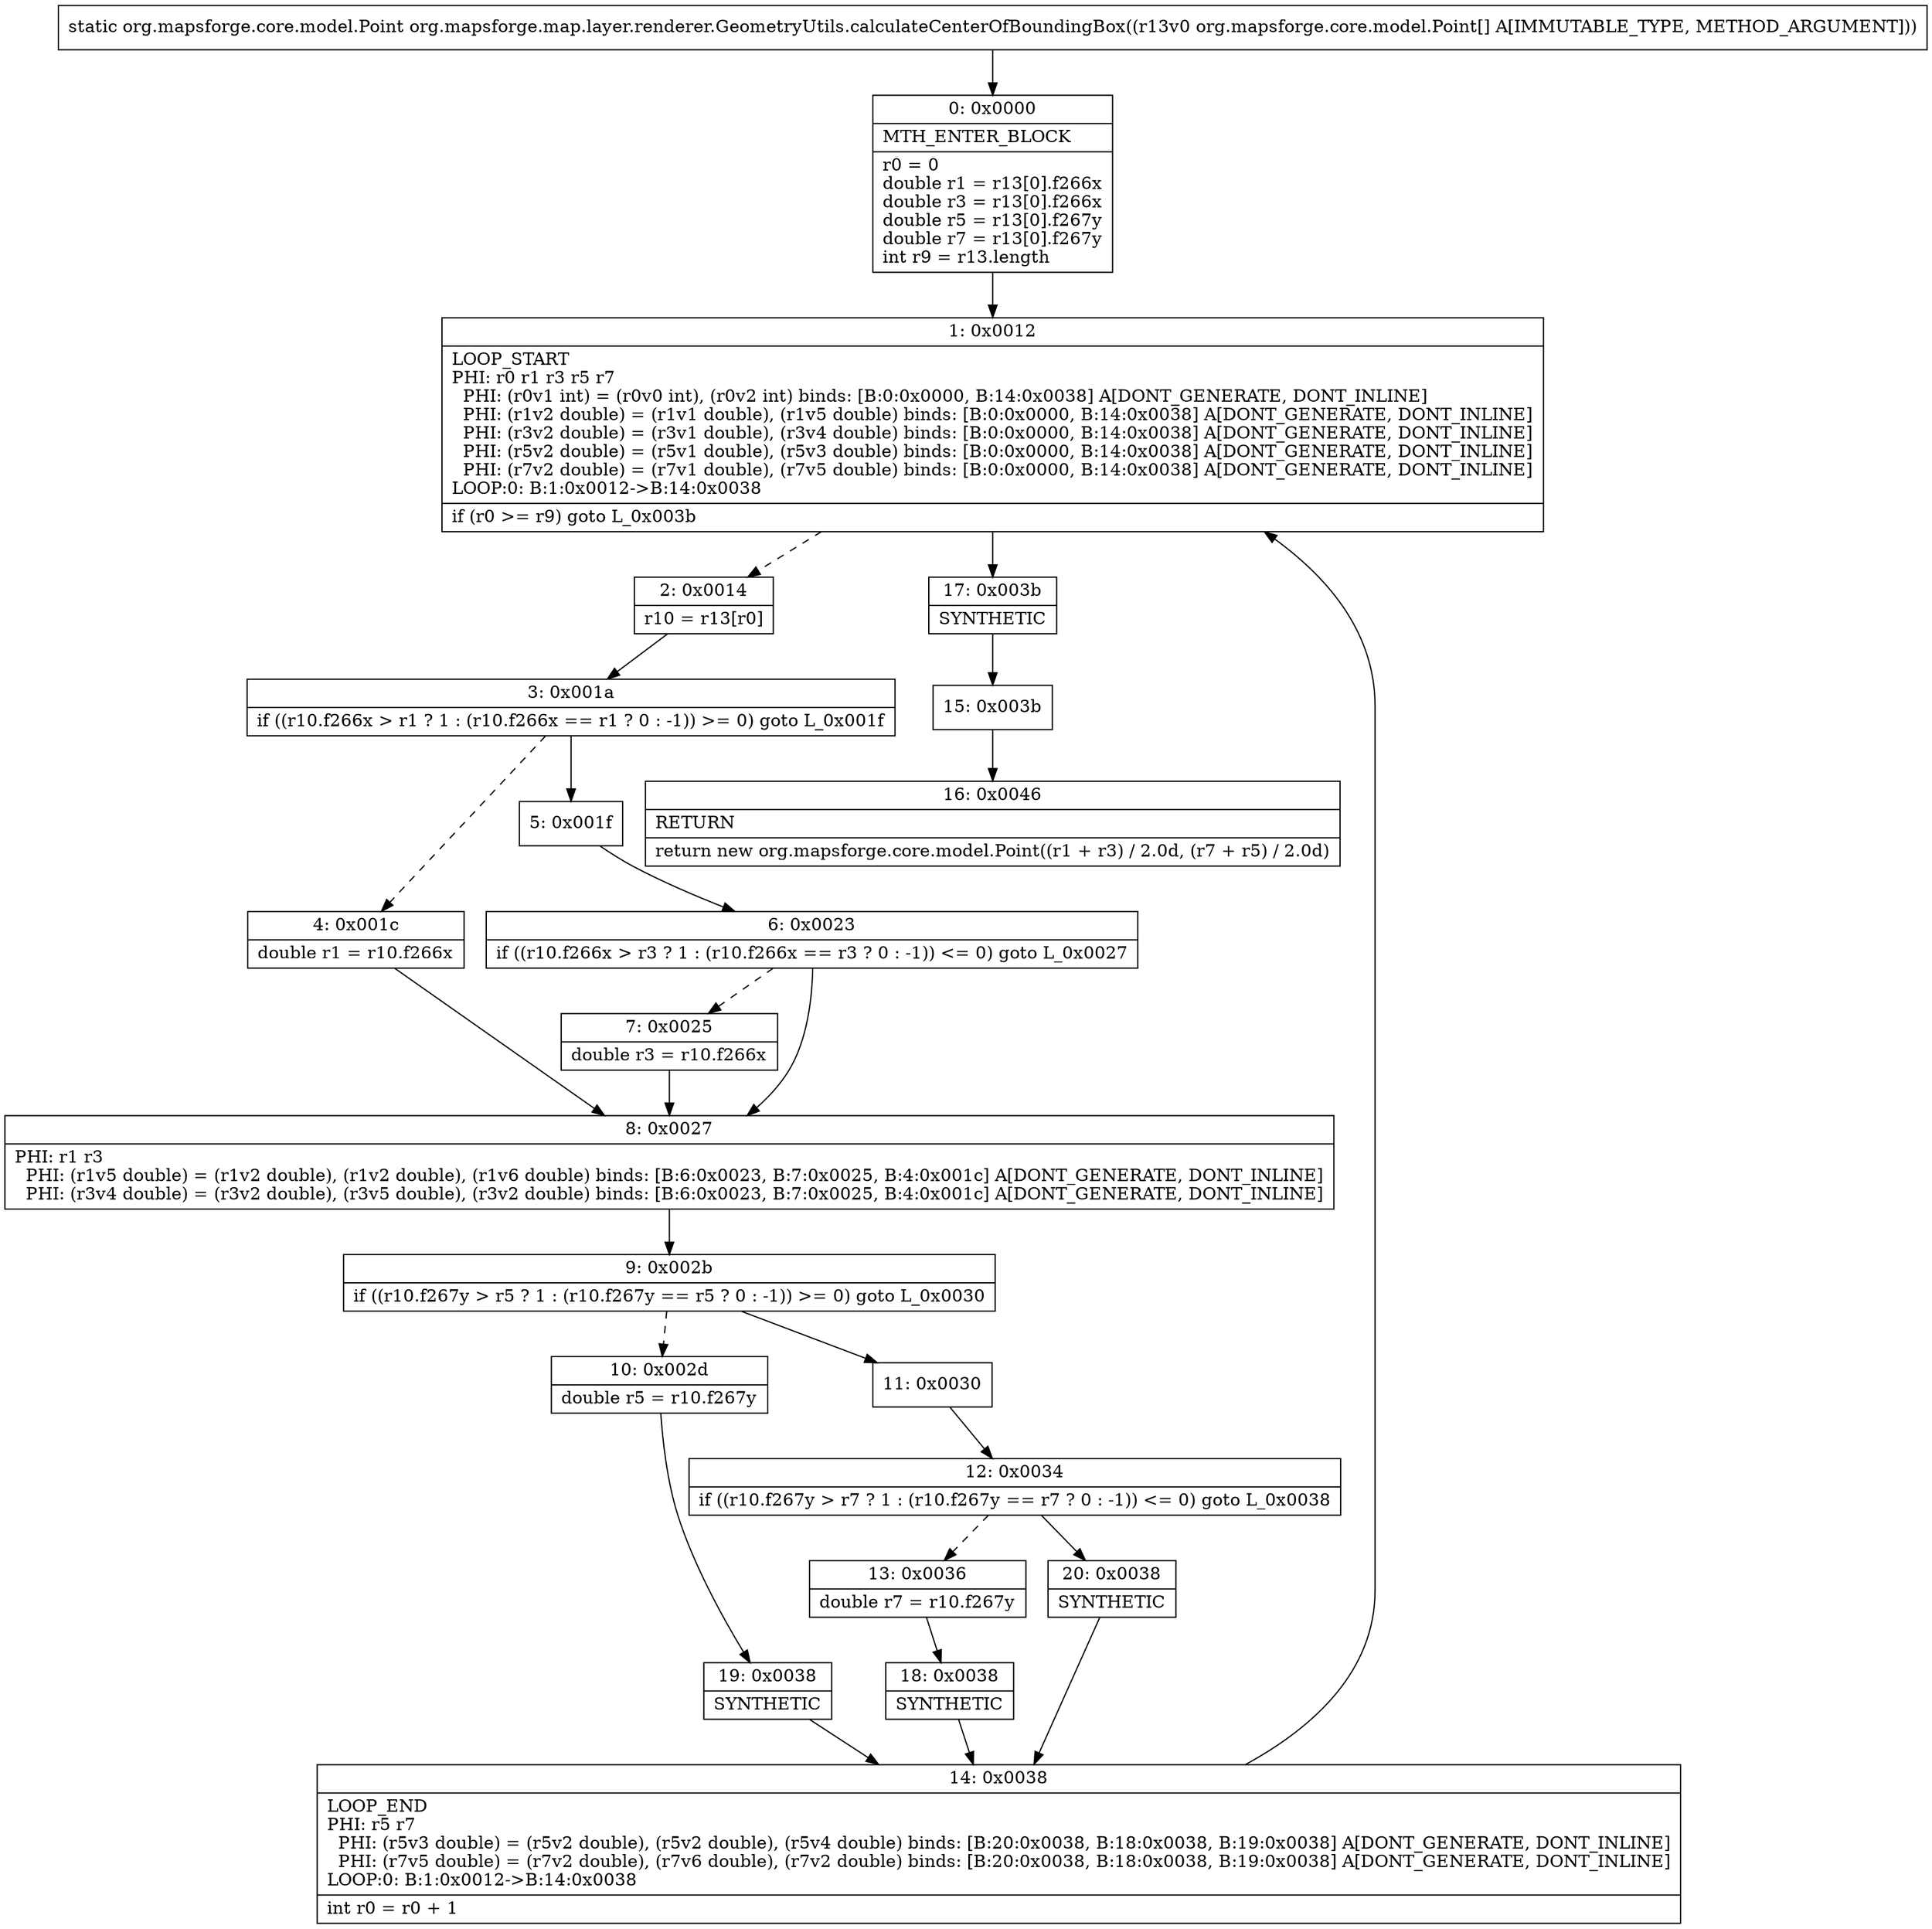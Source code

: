 digraph "CFG fororg.mapsforge.map.layer.renderer.GeometryUtils.calculateCenterOfBoundingBox([Lorg\/mapsforge\/core\/model\/Point;)Lorg\/mapsforge\/core\/model\/Point;" {
Node_0 [shape=record,label="{0\:\ 0x0000|MTH_ENTER_BLOCK\l|r0 = 0\ldouble r1 = r13[0].f266x\ldouble r3 = r13[0].f266x\ldouble r5 = r13[0].f267y\ldouble r7 = r13[0].f267y\lint r9 = r13.length\l}"];
Node_1 [shape=record,label="{1\:\ 0x0012|LOOP_START\lPHI: r0 r1 r3 r5 r7 \l  PHI: (r0v1 int) = (r0v0 int), (r0v2 int) binds: [B:0:0x0000, B:14:0x0038] A[DONT_GENERATE, DONT_INLINE]\l  PHI: (r1v2 double) = (r1v1 double), (r1v5 double) binds: [B:0:0x0000, B:14:0x0038] A[DONT_GENERATE, DONT_INLINE]\l  PHI: (r3v2 double) = (r3v1 double), (r3v4 double) binds: [B:0:0x0000, B:14:0x0038] A[DONT_GENERATE, DONT_INLINE]\l  PHI: (r5v2 double) = (r5v1 double), (r5v3 double) binds: [B:0:0x0000, B:14:0x0038] A[DONT_GENERATE, DONT_INLINE]\l  PHI: (r7v2 double) = (r7v1 double), (r7v5 double) binds: [B:0:0x0000, B:14:0x0038] A[DONT_GENERATE, DONT_INLINE]\lLOOP:0: B:1:0x0012\-\>B:14:0x0038\l|if (r0 \>= r9) goto L_0x003b\l}"];
Node_2 [shape=record,label="{2\:\ 0x0014|r10 = r13[r0]\l}"];
Node_3 [shape=record,label="{3\:\ 0x001a|if ((r10.f266x \> r1 ? 1 : (r10.f266x == r1 ? 0 : \-1)) \>= 0) goto L_0x001f\l}"];
Node_4 [shape=record,label="{4\:\ 0x001c|double r1 = r10.f266x\l}"];
Node_5 [shape=record,label="{5\:\ 0x001f}"];
Node_6 [shape=record,label="{6\:\ 0x0023|if ((r10.f266x \> r3 ? 1 : (r10.f266x == r3 ? 0 : \-1)) \<= 0) goto L_0x0027\l}"];
Node_7 [shape=record,label="{7\:\ 0x0025|double r3 = r10.f266x\l}"];
Node_8 [shape=record,label="{8\:\ 0x0027|PHI: r1 r3 \l  PHI: (r1v5 double) = (r1v2 double), (r1v2 double), (r1v6 double) binds: [B:6:0x0023, B:7:0x0025, B:4:0x001c] A[DONT_GENERATE, DONT_INLINE]\l  PHI: (r3v4 double) = (r3v2 double), (r3v5 double), (r3v2 double) binds: [B:6:0x0023, B:7:0x0025, B:4:0x001c] A[DONT_GENERATE, DONT_INLINE]\l}"];
Node_9 [shape=record,label="{9\:\ 0x002b|if ((r10.f267y \> r5 ? 1 : (r10.f267y == r5 ? 0 : \-1)) \>= 0) goto L_0x0030\l}"];
Node_10 [shape=record,label="{10\:\ 0x002d|double r5 = r10.f267y\l}"];
Node_11 [shape=record,label="{11\:\ 0x0030}"];
Node_12 [shape=record,label="{12\:\ 0x0034|if ((r10.f267y \> r7 ? 1 : (r10.f267y == r7 ? 0 : \-1)) \<= 0) goto L_0x0038\l}"];
Node_13 [shape=record,label="{13\:\ 0x0036|double r7 = r10.f267y\l}"];
Node_14 [shape=record,label="{14\:\ 0x0038|LOOP_END\lPHI: r5 r7 \l  PHI: (r5v3 double) = (r5v2 double), (r5v2 double), (r5v4 double) binds: [B:20:0x0038, B:18:0x0038, B:19:0x0038] A[DONT_GENERATE, DONT_INLINE]\l  PHI: (r7v5 double) = (r7v2 double), (r7v6 double), (r7v2 double) binds: [B:20:0x0038, B:18:0x0038, B:19:0x0038] A[DONT_GENERATE, DONT_INLINE]\lLOOP:0: B:1:0x0012\-\>B:14:0x0038\l|int r0 = r0 + 1\l}"];
Node_15 [shape=record,label="{15\:\ 0x003b}"];
Node_16 [shape=record,label="{16\:\ 0x0046|RETURN\l|return new org.mapsforge.core.model.Point((r1 + r3) \/ 2.0d, (r7 + r5) \/ 2.0d)\l}"];
Node_17 [shape=record,label="{17\:\ 0x003b|SYNTHETIC\l}"];
Node_18 [shape=record,label="{18\:\ 0x0038|SYNTHETIC\l}"];
Node_19 [shape=record,label="{19\:\ 0x0038|SYNTHETIC\l}"];
Node_20 [shape=record,label="{20\:\ 0x0038|SYNTHETIC\l}"];
MethodNode[shape=record,label="{static org.mapsforge.core.model.Point org.mapsforge.map.layer.renderer.GeometryUtils.calculateCenterOfBoundingBox((r13v0 org.mapsforge.core.model.Point[] A[IMMUTABLE_TYPE, METHOD_ARGUMENT])) }"];
MethodNode -> Node_0;
Node_0 -> Node_1;
Node_1 -> Node_2[style=dashed];
Node_1 -> Node_17;
Node_2 -> Node_3;
Node_3 -> Node_4[style=dashed];
Node_3 -> Node_5;
Node_4 -> Node_8;
Node_5 -> Node_6;
Node_6 -> Node_7[style=dashed];
Node_6 -> Node_8;
Node_7 -> Node_8;
Node_8 -> Node_9;
Node_9 -> Node_10[style=dashed];
Node_9 -> Node_11;
Node_10 -> Node_19;
Node_11 -> Node_12;
Node_12 -> Node_13[style=dashed];
Node_12 -> Node_20;
Node_13 -> Node_18;
Node_14 -> Node_1;
Node_15 -> Node_16;
Node_17 -> Node_15;
Node_18 -> Node_14;
Node_19 -> Node_14;
Node_20 -> Node_14;
}

